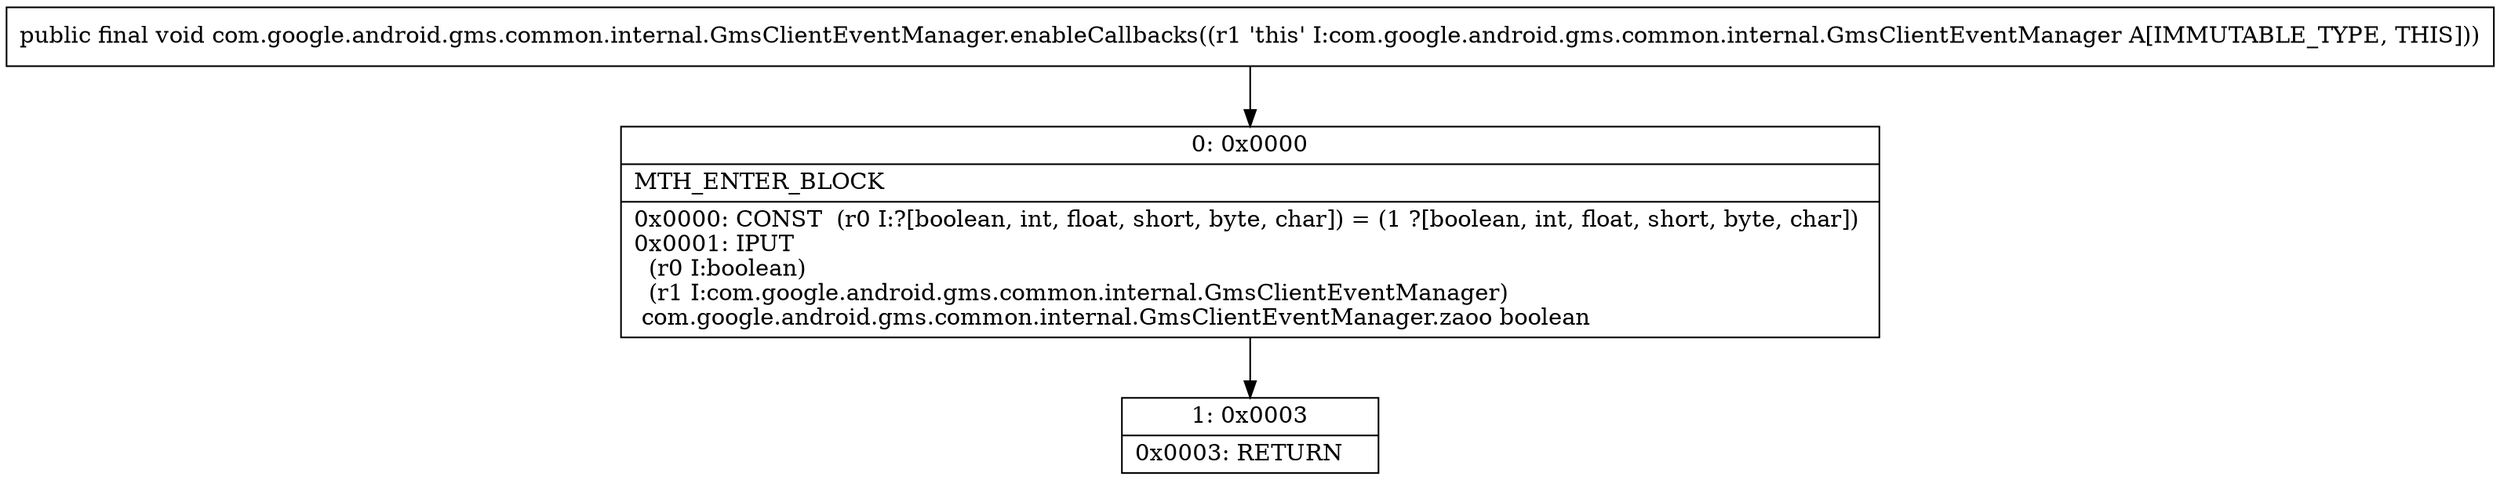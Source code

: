 digraph "CFG forcom.google.android.gms.common.internal.GmsClientEventManager.enableCallbacks()V" {
Node_0 [shape=record,label="{0\:\ 0x0000|MTH_ENTER_BLOCK\l|0x0000: CONST  (r0 I:?[boolean, int, float, short, byte, char]) = (1 ?[boolean, int, float, short, byte, char]) \l0x0001: IPUT  \l  (r0 I:boolean)\l  (r1 I:com.google.android.gms.common.internal.GmsClientEventManager)\l com.google.android.gms.common.internal.GmsClientEventManager.zaoo boolean \l}"];
Node_1 [shape=record,label="{1\:\ 0x0003|0x0003: RETURN   \l}"];
MethodNode[shape=record,label="{public final void com.google.android.gms.common.internal.GmsClientEventManager.enableCallbacks((r1 'this' I:com.google.android.gms.common.internal.GmsClientEventManager A[IMMUTABLE_TYPE, THIS])) }"];
MethodNode -> Node_0;
Node_0 -> Node_1;
}

